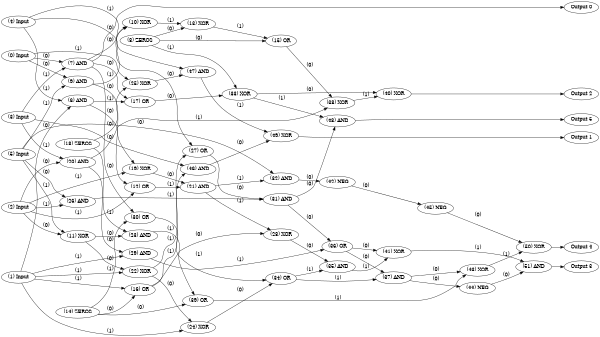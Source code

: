digraph NeuralNetwork {
rankdir=LR;
size="4,3";
center = true;
node0 [label="(0) Input", color=black, labelfontcolor=black, fontcolor=black];
node1 [label="(1) Input", color=black, labelfontcolor=black, fontcolor=black];
node2 [label="(2) Input", color=black, labelfontcolor=black, fontcolor=black];
node3 [label="(3) Input", color=black, labelfontcolor=black, fontcolor=black];
node4 [label="(4) Input", color=black, labelfontcolor=black, fontcolor=black];
node5 [label="(5) Input", color=black, labelfontcolor=black, fontcolor=black];
node6 [label="(6) AND", color=black, labelfontcolor=black, fontcolor=black];
node1 -> node6 [label=" (0)", labelfontcolor=black, fontcolor=black, bold=true, color=black];
node4 -> node6 [label=" (1)", labelfontcolor=black, fontcolor=black, bold=true, color=black];
node7 [label="(7) AND", color=black, labelfontcolor=black, fontcolor=black];
node0 -> node7 [label=" (0)", labelfontcolor=black, fontcolor=black, bold=true, color=black];
node3 -> node7 [label=" (1)", labelfontcolor=black, fontcolor=black, bold=true, color=black];
node8 [label="(8) ZEROS", color=black, labelfontcolor=black, fontcolor=black];
node9 [label="(9) AND", color=black, labelfontcolor=black, fontcolor=black];
node0 -> node9 [label=" (0)", labelfontcolor=black, fontcolor=black, bold=true, color=black];
node5 -> node9 [label=" (1)", labelfontcolor=black, fontcolor=black, bold=true, color=black];
node10 [label="(10) XOR", color=black, labelfontcolor=black, fontcolor=black];
node7 -> node10 [label=" (0)", labelfontcolor=black, fontcolor=black, bold=true, color=black];
node9 -> node10 [label=" (1)", labelfontcolor=black, fontcolor=black, bold=true, color=black];
node11 [label="(11) XOR", color=black, labelfontcolor=black, fontcolor=black];
node2 -> node11 [label=" (0)", labelfontcolor=black, fontcolor=black, bold=true, color=black];
node5 -> node11 [label=" (1)", labelfontcolor=black, fontcolor=black, bold=true, color=black];
node12 [label="(12) OR", color=black, labelfontcolor=black, fontcolor=black];
node9 -> node12 [label=" (0)", labelfontcolor=black, fontcolor=black, bold=true, color=black];
node2 -> node12 [label=" (1)", labelfontcolor=black, fontcolor=black, bold=true, color=black];
node13 [label="(13) XOR", color=black, labelfontcolor=black, fontcolor=black];
node8 -> node13 [label=" (0)", labelfontcolor=black, fontcolor=black, bold=true, color=black];
node10 -> node13 [label=" (1)", labelfontcolor=black, fontcolor=black, bold=true, color=black];
node14 [label="(14) ZEROS", color=black, labelfontcolor=black, fontcolor=black];
node15 [label="(15) OR", color=black, labelfontcolor=black, fontcolor=black];
node8 -> node15 [label=" (0)", labelfontcolor=black, fontcolor=black, bold=true, color=black];
node13 -> node15 [label=" (1)", labelfontcolor=black, fontcolor=black, bold=true, color=black];
node16 [label="(16) OR", color=black, labelfontcolor=black, fontcolor=black];
node14 -> node16 [label=" (0)", labelfontcolor=black, fontcolor=black, bold=true, color=black];
node1 -> node16 [label=" (1)", labelfontcolor=black, fontcolor=black, bold=true, color=black];
node17 [label="(17) OR", color=black, labelfontcolor=black, fontcolor=black];
node7 -> node17 [label=" (0)", labelfontcolor=black, fontcolor=black, bold=true, color=black];
node6 -> node17 [label=" (1)", labelfontcolor=black, fontcolor=black, bold=true, color=black];
node18 [label="(18) ZEROS", color=black, labelfontcolor=black, fontcolor=black];
node19 [label="(19) XOR", color=black, labelfontcolor=black, fontcolor=black];
node6 -> node19 [label=" (0)", labelfontcolor=black, fontcolor=black, bold=true, color=black];
node2 -> node19 [label=" (1)", labelfontcolor=black, fontcolor=black, bold=true, color=black];
node20 [label="(20) AND", color=black, labelfontcolor=black, fontcolor=black];
node2 -> node20 [label=" (0)", labelfontcolor=black, fontcolor=black, bold=true, color=black];
node3 -> node20 [label=" (1)", labelfontcolor=black, fontcolor=black, bold=true, color=black];
node21 [label="(21) AND", color=black, labelfontcolor=black, fontcolor=black];
node19 -> node21 [label=" (0)", labelfontcolor=black, fontcolor=black, bold=true, color=black];
node12 -> node21 [label=" (1)", labelfontcolor=black, fontcolor=black, bold=true, color=black];
node22 [label="(22) XOR", color=black, labelfontcolor=black, fontcolor=black];
node11 -> node22 [label=" (0)", labelfontcolor=black, fontcolor=black, bold=true, color=black];
node1 -> node22 [label=" (1)", labelfontcolor=black, fontcolor=black, bold=true, color=black];
node23 [label="(23) AND", color=black, labelfontcolor=black, fontcolor=black];
node11 -> node23 [label=" (0)", labelfontcolor=black, fontcolor=black, bold=true, color=black];
node18 -> node23 [label=" (1)", labelfontcolor=black, fontcolor=black, bold=true, color=black];
node24 [label="(24) XOR", color=black, labelfontcolor=black, fontcolor=black];
node22 -> node24 [label=" (0)", labelfontcolor=black, fontcolor=black, bold=true, color=black];
node1 -> node24 [label=" (1)", labelfontcolor=black, fontcolor=black, bold=true, color=black];
node25 [label="(25) XOR", color=black, labelfontcolor=black, fontcolor=black];
node18 -> node25 [label=" (0)", labelfontcolor=black, fontcolor=black, bold=true, color=black];
node0 -> node25 [label=" (1)", labelfontcolor=black, fontcolor=black, bold=true, color=black];
node26 [label="(26) AND", color=black, labelfontcolor=black, fontcolor=black];
node5 -> node26 [label=" (0)", labelfontcolor=black, fontcolor=black, bold=true, color=black];
node2 -> node26 [label=" (1)", labelfontcolor=black, fontcolor=black, bold=true, color=black];
node27 [label="(27) OR", color=black, labelfontcolor=black, fontcolor=black];
node4 -> node27 [label=" (0)", labelfontcolor=black, fontcolor=black, bold=true, color=black];
node22 -> node27 [label=" (1)", labelfontcolor=black, fontcolor=black, bold=true, color=black];
node28 [label="(28) XOR", color=black, labelfontcolor=black, fontcolor=black];
node16 -> node28 [label=" (0)", labelfontcolor=black, fontcolor=black, bold=true, color=black];
node21 -> node28 [label=" (1)", labelfontcolor=black, fontcolor=black, bold=true, color=black];
node29 [label="(29) AND", color=black, labelfontcolor=black, fontcolor=black];
node20 -> node29 [label=" (0)", labelfontcolor=black, fontcolor=black, bold=true, color=black];
node1 -> node29 [label=" (1)", labelfontcolor=black, fontcolor=black, bold=true, color=black];
node30 [label="(30) OR", color=black, labelfontcolor=black, fontcolor=black];
node7 -> node30 [label=" (0)", labelfontcolor=black, fontcolor=black, bold=true, color=black];
node14 -> node30 [label=" (1)", labelfontcolor=black, fontcolor=black, bold=true, color=black];
node31 [label="(31) AND", color=black, labelfontcolor=black, fontcolor=black];
node27 -> node31 [label=" (0)", labelfontcolor=black, fontcolor=black, bold=true, color=black];
node26 -> node31 [label=" (1)", labelfontcolor=black, fontcolor=black, bold=true, color=black];
node32 [label="(32) AND", color=black, labelfontcolor=black, fontcolor=black];
node5 -> node32 [label=" (0)", labelfontcolor=black, fontcolor=black, bold=true, color=black];
node21 -> node32 [label=" (1)", labelfontcolor=black, fontcolor=black, bold=true, color=black];
node33 [label="(33) XOR", color=black, labelfontcolor=black, fontcolor=black];
node17 -> node33 [label=" (0)", labelfontcolor=black, fontcolor=black, bold=true, color=black];
node8 -> node33 [label=" (1)", labelfontcolor=black, fontcolor=black, bold=true, color=black];
node34 [label="(34) OR", color=black, labelfontcolor=black, fontcolor=black];
node24 -> node34 [label=" (0)", labelfontcolor=black, fontcolor=black, bold=true, color=black];
node30 -> node34 [label=" (1)", labelfontcolor=black, fontcolor=black, bold=true, color=black];
node35 [label="(35) AND", color=black, labelfontcolor=black, fontcolor=black];
node28 -> node35 [label=" (0)", labelfontcolor=black, fontcolor=black, bold=true, color=black];
node34 -> node35 [label=" (1)", labelfontcolor=black, fontcolor=black, bold=true, color=black];
node36 [label="(36) OR", color=black, labelfontcolor=black, fontcolor=black];
node31 -> node36 [label=" (0)", labelfontcolor=black, fontcolor=black, bold=true, color=black];
node29 -> node36 [label=" (1)", labelfontcolor=black, fontcolor=black, bold=true, color=black];
node37 [label="(37) AND", color=black, labelfontcolor=black, fontcolor=black];
node36 -> node37 [label=" (0)", labelfontcolor=black, fontcolor=black, bold=true, color=black];
node34 -> node37 [label=" (1)", labelfontcolor=black, fontcolor=black, bold=true, color=black];
node38 [label="(38) XOR", color=black, labelfontcolor=black, fontcolor=black];
node15 -> node38 [label=" (0)", labelfontcolor=black, fontcolor=black, bold=true, color=black];
node20 -> node38 [label=" (1)", labelfontcolor=black, fontcolor=black, bold=true, color=black];
node39 [label="(39) OR", color=black, labelfontcolor=black, fontcolor=black];
node14 -> node39 [label=" (0)", labelfontcolor=black, fontcolor=black, bold=true, color=black];
node23 -> node39 [label=" (1)", labelfontcolor=black, fontcolor=black, bold=true, color=black];
node40 [label="(40) XOR", color=black, labelfontcolor=black, fontcolor=black];
node33 -> node40 [label=" (0)", labelfontcolor=black, fontcolor=black, bold=true, color=black];
node38 -> node40 [label=" (1)", labelfontcolor=black, fontcolor=black, bold=true, color=black];
node41 [label="(41) XOR", color=black, labelfontcolor=black, fontcolor=black];
node36 -> node41 [label=" (0)", labelfontcolor=black, fontcolor=black, bold=true, color=black];
node35 -> node41 [label=" (1)", labelfontcolor=black, fontcolor=black, bold=true, color=black];
node42 [label="(42) NEG", color=black, labelfontcolor=black, fontcolor=black];
node32 -> node42 [label=" (0)", labelfontcolor=black, fontcolor=black, bold=true, color=black];
node43 [label="(43) XOR", color=black, labelfontcolor=black, fontcolor=black];
node37 -> node43 [label=" (0)", labelfontcolor=black, fontcolor=black, bold=true, color=black];
node39 -> node43 [label=" (1)", labelfontcolor=black, fontcolor=black, bold=true, color=black];
node44 [label="(44) NEG", color=black, labelfontcolor=black, fontcolor=black];
node37 -> node44 [label=" (0)", labelfontcolor=black, fontcolor=black, bold=true, color=black];
node45 [label="(45) NEG", color=black, labelfontcolor=black, fontcolor=black];
node42 -> node45 [label=" (0)", labelfontcolor=black, fontcolor=black, bold=true, color=black];
node46 [label="(46) AND", color=black, labelfontcolor=black, fontcolor=black];
node3 -> node46 [label=" (0)", labelfontcolor=black, fontcolor=black, bold=true, color=black];
node16 -> node46 [label=" (1)", labelfontcolor=black, fontcolor=black, bold=true, color=black];
node47 [label="(47) AND", color=black, labelfontcolor=black, fontcolor=black];
node25 -> node47 [label=" (0)", labelfontcolor=black, fontcolor=black, bold=true, color=black];
node4 -> node47 [label=" (1)", labelfontcolor=black, fontcolor=black, bold=true, color=black];
node48 [label="(48) AND", color=black, labelfontcolor=black, fontcolor=black];
node31 -> node48 [label=" (0)", labelfontcolor=black, fontcolor=black, bold=true, color=black];
node33 -> node48 [label=" (1)", labelfontcolor=black, fontcolor=black, bold=true, color=black];
node49 [label="(49) XOR", color=black, labelfontcolor=black, fontcolor=black];
node46 -> node49 [label=" (0)", labelfontcolor=black, fontcolor=black, bold=true, color=black];
node47 -> node49 [label=" (1)", labelfontcolor=black, fontcolor=black, bold=true, color=black];
node50 [label="(50) XOR", color=black, labelfontcolor=black, fontcolor=black];
node45 -> node50 [label=" (0)", labelfontcolor=black, fontcolor=black, bold=true, color=black];
node43 -> node50 [label=" (1)", labelfontcolor=black, fontcolor=black, bold=true, color=black];
node51 [label="(51) AND", color=black, labelfontcolor=black, fontcolor=black];
node44 -> node51 [label=" (0)", labelfontcolor=black, fontcolor=black, bold=true, color=black];
node41 -> node51 [label=" (1)", labelfontcolor=black, fontcolor=black, bold=true, color=black];
node52 [label="Output 0", color=black, labelfontcolor=black, fontcolor=black];
node7 -> node52 [labelfontcolor=black, fontcolor=black, bold=true, color=black];
node53 [label="Output 1", color=black, labelfontcolor=black, fontcolor=black];
node49 -> node53 [labelfontcolor=black, fontcolor=black, bold=true, color=black];
node54 [label="Output 2", color=black, labelfontcolor=black, fontcolor=black];
node40 -> node54 [labelfontcolor=black, fontcolor=black, bold=true, color=black];
node55 [label="Output 3", color=black, labelfontcolor=black, fontcolor=black];
node51 -> node55 [labelfontcolor=black, fontcolor=black, bold=true, color=black];
node56 [label="Output 4", color=black, labelfontcolor=black, fontcolor=black];
node50 -> node56 [labelfontcolor=black, fontcolor=black, bold=true, color=black];
node57 [label="Output 5", color=black, labelfontcolor=black, fontcolor=black];
node48 -> node57 [labelfontcolor=black, fontcolor=black, bold=true, color=black];
{ rank = source; "node0"; "node1"; "node2"; "node3"; "node4"; "node5"; }
{ rank = max;"node52";"node53";"node54";"node55";"node56";"node57"; }
}